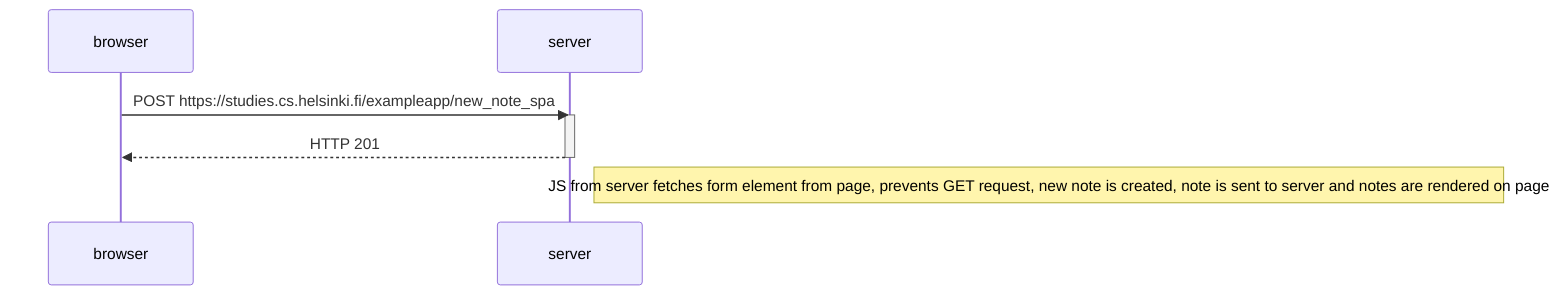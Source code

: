 sequenceDiagram
participant browser
participant server

    browser->>server: POST https://studies.cs.helsinki.fi/exampleapp/new_note_spa
    activate server
    server-->>browser: HTTP 201 
    deactivate server

    Note right of server: JS from server fetches form element from page, prevents GET request, new note is created, note is sent to server and notes are rendered on page